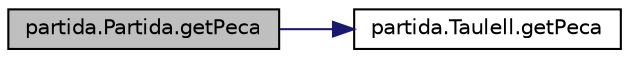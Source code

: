 digraph "partida.Partida.getPeca"
{
 // LATEX_PDF_SIZE
  edge [fontname="Helvetica",fontsize="10",labelfontname="Helvetica",labelfontsize="10"];
  node [fontname="Helvetica",fontsize="10",shape=record];
  rankdir="LR";
  Node1 [label="partida.Partida.getPeca",height=0.2,width=0.4,color="black", fillcolor="grey75", style="filled", fontcolor="black",tooltip="Peça de la posició p."];
  Node1 -> Node2 [color="midnightblue",fontsize="10",style="solid"];
  Node2 [label="partida.Taulell.getPeca",height=0.2,width=0.4,color="black", fillcolor="white", style="filled",URL="$classpartida_1_1_taulell.html#a4b161ff5085972632d42fd39a6404af9",tooltip="retorna la peça que hi ha a la posicio p"];
}
